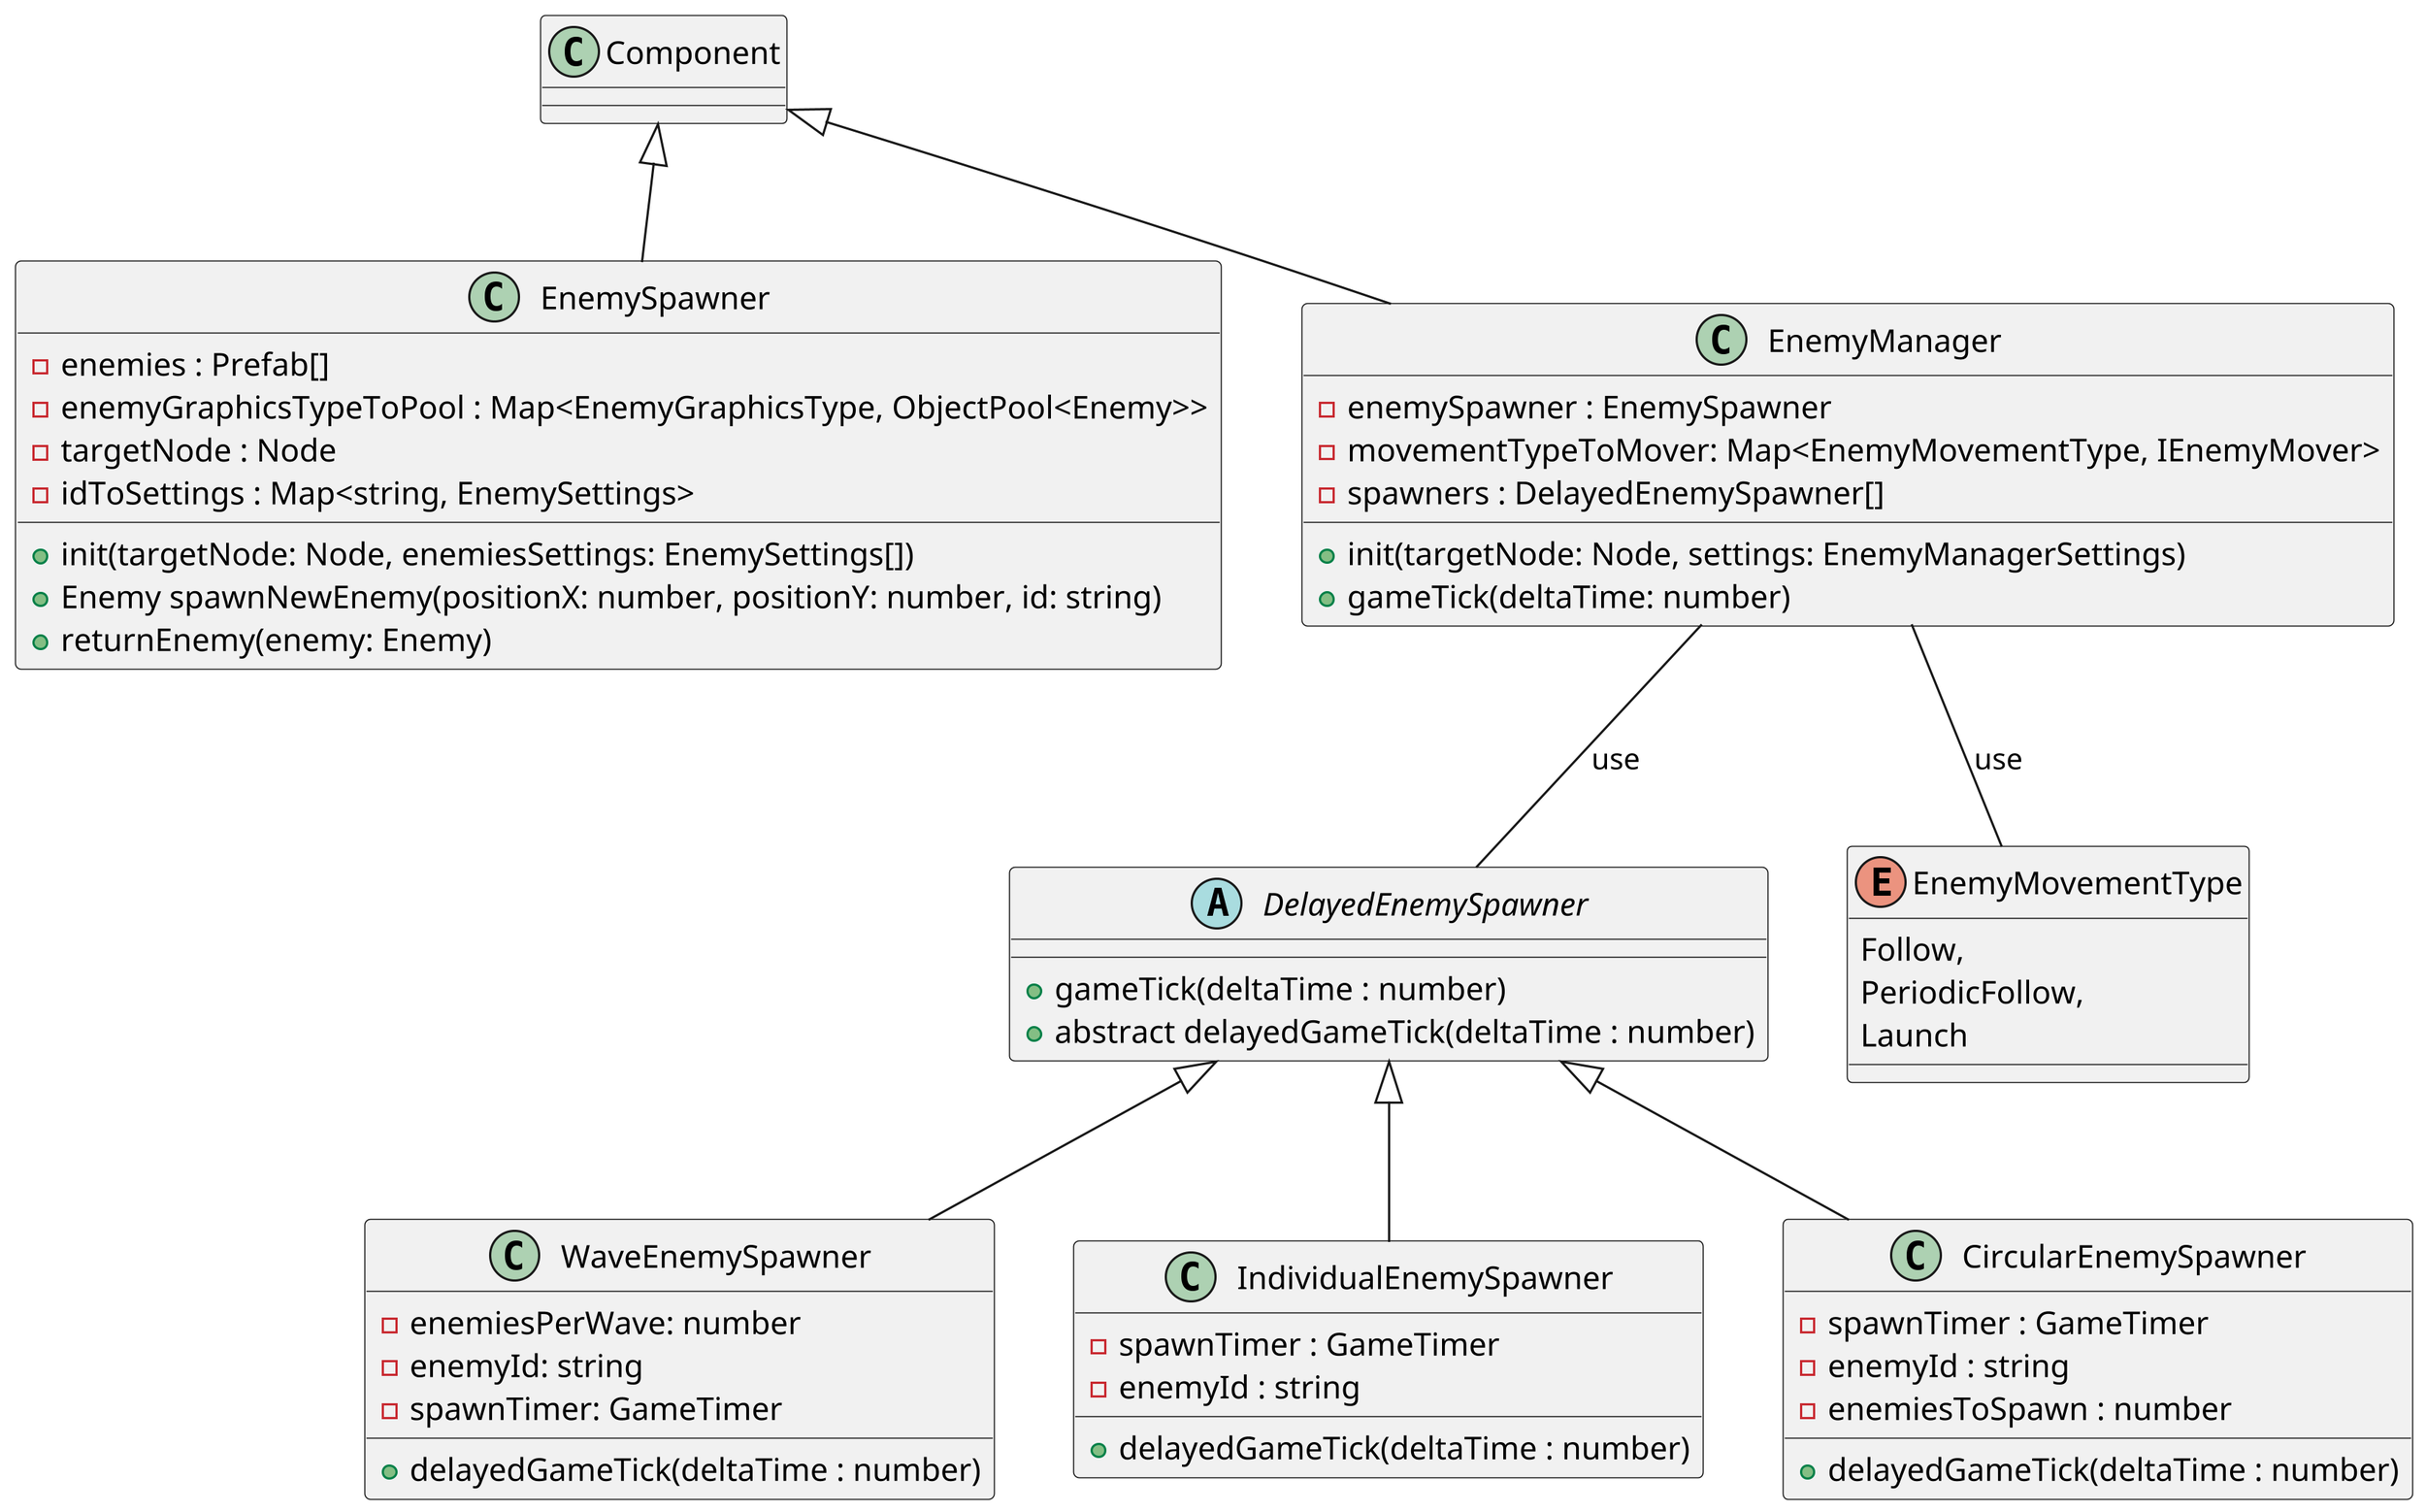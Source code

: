 @startuml Spawner
skinparam dpi 300

abstract class DelayedEnemySpawner {
    +gameTick(deltaTime : number)
    +abstract delayedGameTick(deltaTime : number)
}

class WaveEnemySpawner {
    -enemiesPerWave: number
    -enemyId: string
    -spawnTimer: GameTimer
    +delayedGameTick(deltaTime : number)
}

class IndividualEnemySpawner {
    -spawnTimer : GameTimer
    -enemyId : string
    +delayedGameTick(deltaTime : number)
}

class CircularEnemySpawner {
    -spawnTimer : GameTimer
    -enemyId : string
    -enemiesToSpawn : number
    +delayedGameTick(deltaTime : number)
}

class EnemySpawner {
    -enemies : Prefab[]
    -enemyGraphicsTypeToPool : Map<EnemyGraphicsType, ObjectPool<Enemy>>
    -targetNode : Node
    -idToSettings : Map<string, EnemySettings>

    +init(targetNode: Node, enemiesSettings: EnemySettings[])
    +Enemy spawnNewEnemy(positionX: number, positionY: number, id: string)
    +returnEnemy(enemy: Enemy)
}

enum EnemyMovementType {
    Follow,
    PeriodicFollow,
    Launch
}

class EnemyManager {
    -enemySpawner : EnemySpawner
    -movementTypeToMover: Map<EnemyMovementType, IEnemyMover>
    -spawners : DelayedEnemySpawner[]
    +init(targetNode: Node, settings: EnemyManagerSettings)
    +gameTick(deltaTime: number)
}


DelayedEnemySpawner <|-- WaveEnemySpawner
DelayedEnemySpawner <|-- IndividualEnemySpawner
DelayedEnemySpawner <|-- CircularEnemySpawner

Component <|-- EnemySpawner
Component <|-- EnemyManager

EnemyManager -- EnemyMovementType : use
EnemyManager -- DelayedEnemySpawner : use

@enduml